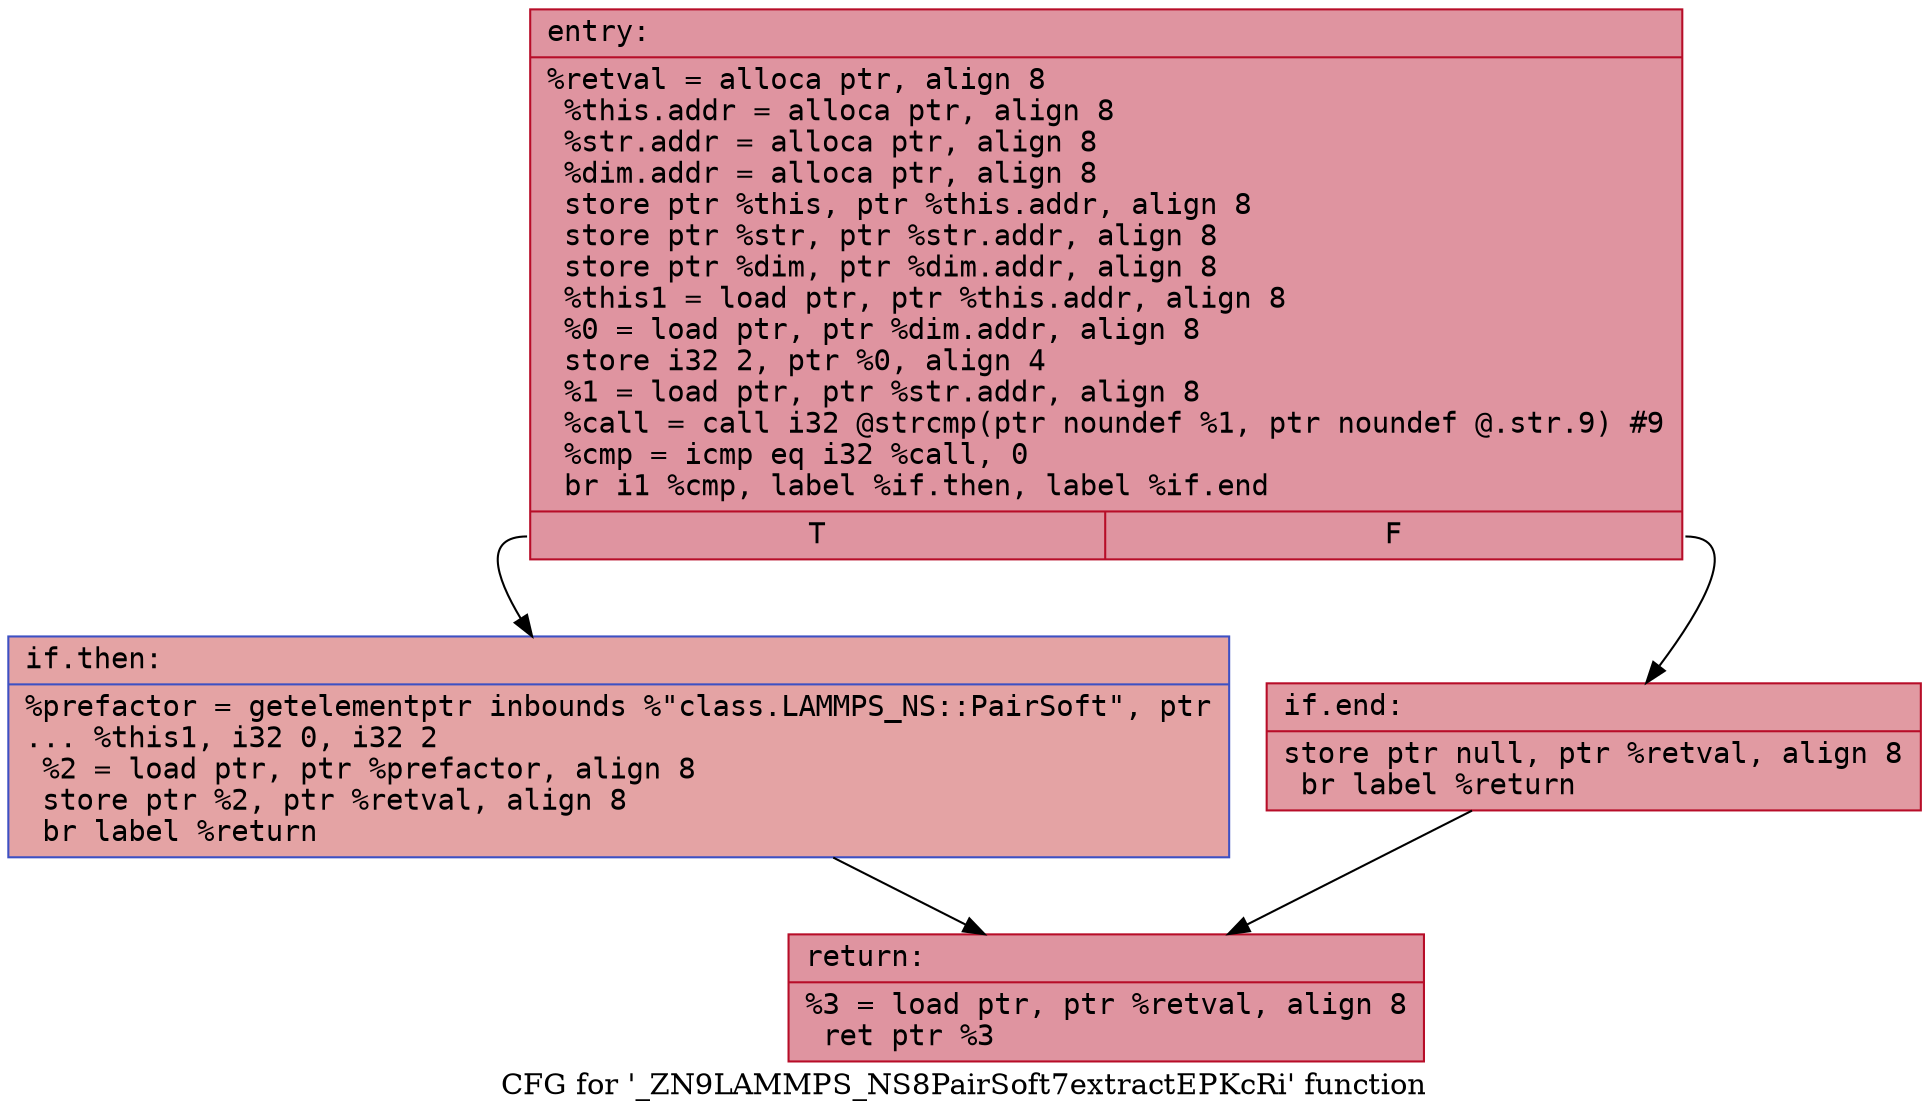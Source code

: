 digraph "CFG for '_ZN9LAMMPS_NS8PairSoft7extractEPKcRi' function" {
	label="CFG for '_ZN9LAMMPS_NS8PairSoft7extractEPKcRi' function";

	Node0x55bdb0416c60 [shape=record,color="#b70d28ff", style=filled, fillcolor="#b70d2870" fontname="Courier",label="{entry:\l|  %retval = alloca ptr, align 8\l  %this.addr = alloca ptr, align 8\l  %str.addr = alloca ptr, align 8\l  %dim.addr = alloca ptr, align 8\l  store ptr %this, ptr %this.addr, align 8\l  store ptr %str, ptr %str.addr, align 8\l  store ptr %dim, ptr %dim.addr, align 8\l  %this1 = load ptr, ptr %this.addr, align 8\l  %0 = load ptr, ptr %dim.addr, align 8\l  store i32 2, ptr %0, align 4\l  %1 = load ptr, ptr %str.addr, align 8\l  %call = call i32 @strcmp(ptr noundef %1, ptr noundef @.str.9) #9\l  %cmp = icmp eq i32 %call, 0\l  br i1 %cmp, label %if.then, label %if.end\l|{<s0>T|<s1>F}}"];
	Node0x55bdb0416c60:s0 -> Node0x55bdb0417520[tooltip="entry -> if.then\nProbability 37.50%" ];
	Node0x55bdb0416c60:s1 -> Node0x55bdb0417590[tooltip="entry -> if.end\nProbability 62.50%" ];
	Node0x55bdb0417520 [shape=record,color="#3d50c3ff", style=filled, fillcolor="#c32e3170" fontname="Courier",label="{if.then:\l|  %prefactor = getelementptr inbounds %\"class.LAMMPS_NS::PairSoft\", ptr\l... %this1, i32 0, i32 2\l  %2 = load ptr, ptr %prefactor, align 8\l  store ptr %2, ptr %retval, align 8\l  br label %return\l}"];
	Node0x55bdb0417520 -> Node0x55bdb0417980[tooltip="if.then -> return\nProbability 100.00%" ];
	Node0x55bdb0417590 [shape=record,color="#b70d28ff", style=filled, fillcolor="#bb1b2c70" fontname="Courier",label="{if.end:\l|  store ptr null, ptr %retval, align 8\l  br label %return\l}"];
	Node0x55bdb0417590 -> Node0x55bdb0417980[tooltip="if.end -> return\nProbability 100.00%" ];
	Node0x55bdb0417980 [shape=record,color="#b70d28ff", style=filled, fillcolor="#b70d2870" fontname="Courier",label="{return:\l|  %3 = load ptr, ptr %retval, align 8\l  ret ptr %3\l}"];
}
